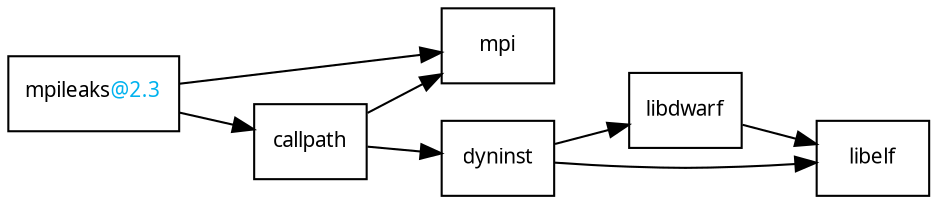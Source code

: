 
digraph {
    rankdir=LR;
    node[shape=box,fontname=monaco,fontsize=10];

    mpileaks [label=<mpileaks<font color="deepskyblue2">@2.3</font>>]

    mpileaks -> mpi
    mpileaks -> callpath -> mpi
    callpath -> dyninst
    dyninst  -> libdwarf -> libelf
    dyninst  -> libelf
}

